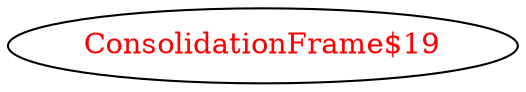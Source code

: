 digraph dependencyGraph {
 concentrate=true;
 ranksep="2.0";
 rankdir="LR"; 
 splines="ortho";
"ConsolidationFrame$19" [fontcolor="red"];
}